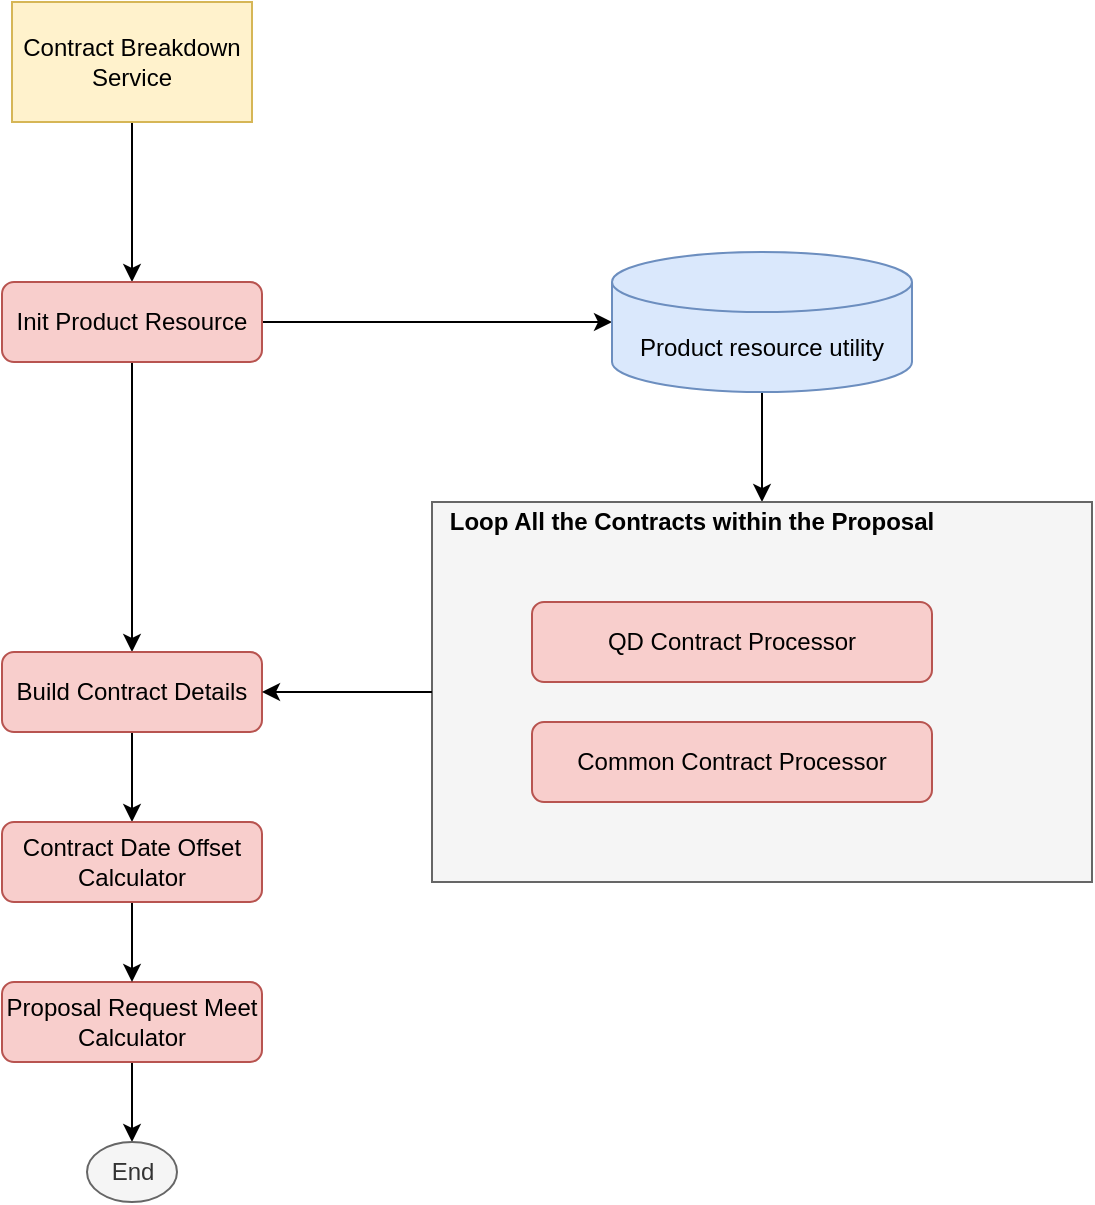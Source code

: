 <mxfile version="14.8.0" type="github">
  <diagram id="DPkHYP2_6Zv_BoQQO5gS" name="Page-1">
    <mxGraphModel dx="1422" dy="882" grid="1" gridSize="10" guides="1" tooltips="1" connect="1" arrows="1" fold="1" page="1" pageScale="1" pageWidth="827" pageHeight="1169" math="0" shadow="0">
      <root>
        <mxCell id="0" />
        <mxCell id="1" parent="0" />
        <mxCell id="yy4q7zGjrKRyUM3oMWu4-5" style="edgeStyle=orthogonalEdgeStyle;rounded=0;orthogonalLoop=1;jettySize=auto;html=1;entryX=0.5;entryY=0;entryDx=0;entryDy=0;" edge="1" parent="1" source="yy4q7zGjrKRyUM3oMWu4-1" target="yy4q7zGjrKRyUM3oMWu4-2">
          <mxGeometry relative="1" as="geometry" />
        </mxCell>
        <mxCell id="yy4q7zGjrKRyUM3oMWu4-1" value="Contract Breakdown Service" style="rounded=0;whiteSpace=wrap;html=1;fillColor=#fff2cc;strokeColor=#d6b656;" vertex="1" parent="1">
          <mxGeometry x="120" y="40" width="120" height="60" as="geometry" />
        </mxCell>
        <mxCell id="yy4q7zGjrKRyUM3oMWu4-3" style="edgeStyle=orthogonalEdgeStyle;rounded=0;orthogonalLoop=1;jettySize=auto;html=1;entryX=0;entryY=0.5;entryDx=0;entryDy=0;entryPerimeter=0;" edge="1" parent="1" source="yy4q7zGjrKRyUM3oMWu4-2" target="yy4q7zGjrKRyUM3oMWu4-4">
          <mxGeometry relative="1" as="geometry">
            <mxPoint x="440" y="200" as="targetPoint" />
          </mxGeometry>
        </mxCell>
        <mxCell id="yy4q7zGjrKRyUM3oMWu4-8" style="edgeStyle=orthogonalEdgeStyle;rounded=0;orthogonalLoop=1;jettySize=auto;html=1;entryX=0.5;entryY=0;entryDx=0;entryDy=0;" edge="1" parent="1" source="yy4q7zGjrKRyUM3oMWu4-2" target="yy4q7zGjrKRyUM3oMWu4-7">
          <mxGeometry relative="1" as="geometry" />
        </mxCell>
        <mxCell id="yy4q7zGjrKRyUM3oMWu4-2" value="Init Product Resource" style="rounded=1;whiteSpace=wrap;html=1;fillColor=#f8cecc;strokeColor=#b85450;" vertex="1" parent="1">
          <mxGeometry x="115" y="180" width="130" height="40" as="geometry" />
        </mxCell>
        <mxCell id="yy4q7zGjrKRyUM3oMWu4-15" style="edgeStyle=orthogonalEdgeStyle;rounded=0;orthogonalLoop=1;jettySize=auto;html=1;" edge="1" parent="1" source="yy4q7zGjrKRyUM3oMWu4-4" target="yy4q7zGjrKRyUM3oMWu4-9">
          <mxGeometry relative="1" as="geometry" />
        </mxCell>
        <mxCell id="yy4q7zGjrKRyUM3oMWu4-4" value="Product resource utility" style="shape=cylinder3;whiteSpace=wrap;html=1;boundedLbl=1;backgroundOutline=1;size=15;fillColor=#dae8fc;strokeColor=#6c8ebf;" vertex="1" parent="1">
          <mxGeometry x="420" y="165" width="150" height="70" as="geometry" />
        </mxCell>
        <mxCell id="yy4q7zGjrKRyUM3oMWu4-20" style="edgeStyle=orthogonalEdgeStyle;rounded=0;orthogonalLoop=1;jettySize=auto;html=1;entryX=0.5;entryY=0;entryDx=0;entryDy=0;" edge="1" parent="1" source="yy4q7zGjrKRyUM3oMWu4-7" target="yy4q7zGjrKRyUM3oMWu4-17">
          <mxGeometry relative="1" as="geometry" />
        </mxCell>
        <mxCell id="yy4q7zGjrKRyUM3oMWu4-7" value="Build Contract Details" style="rounded=1;whiteSpace=wrap;html=1;fillColor=#f8cecc;strokeColor=#b85450;" vertex="1" parent="1">
          <mxGeometry x="115" y="365" width="130" height="40" as="geometry" />
        </mxCell>
        <mxCell id="yy4q7zGjrKRyUM3oMWu4-13" value="" style="group" vertex="1" connectable="0" parent="1">
          <mxGeometry x="330" y="290" width="330" height="190" as="geometry" />
        </mxCell>
        <mxCell id="yy4q7zGjrKRyUM3oMWu4-9" value="" style="rounded=0;whiteSpace=wrap;html=1;fillColor=#f5f5f5;strokeColor=#666666;fontColor=#333333;" vertex="1" parent="yy4q7zGjrKRyUM3oMWu4-13">
          <mxGeometry width="330" height="190" as="geometry" />
        </mxCell>
        <mxCell id="yy4q7zGjrKRyUM3oMWu4-10" value="QD Contract Processor" style="rounded=1;whiteSpace=wrap;html=1;fillColor=#f8cecc;strokeColor=#b85450;" vertex="1" parent="yy4q7zGjrKRyUM3oMWu4-13">
          <mxGeometry x="50" y="50" width="200" height="40" as="geometry" />
        </mxCell>
        <mxCell id="yy4q7zGjrKRyUM3oMWu4-11" value="Common Contract Processor" style="rounded=1;whiteSpace=wrap;html=1;fillColor=#f8cecc;strokeColor=#b85450;" vertex="1" parent="yy4q7zGjrKRyUM3oMWu4-13">
          <mxGeometry x="50" y="110" width="200" height="40" as="geometry" />
        </mxCell>
        <mxCell id="yy4q7zGjrKRyUM3oMWu4-12" value="&lt;b&gt;Loop All the Contracts within the Proposal&lt;/b&gt;" style="text;html=1;strokeColor=none;fillColor=none;align=center;verticalAlign=middle;whiteSpace=wrap;rounded=0;" vertex="1" parent="yy4q7zGjrKRyUM3oMWu4-13">
          <mxGeometry width="260" height="20" as="geometry" />
        </mxCell>
        <mxCell id="yy4q7zGjrKRyUM3oMWu4-14" style="edgeStyle=orthogonalEdgeStyle;rounded=0;orthogonalLoop=1;jettySize=auto;html=1;entryX=1;entryY=0.5;entryDx=0;entryDy=0;" edge="1" parent="1" source="yy4q7zGjrKRyUM3oMWu4-9" target="yy4q7zGjrKRyUM3oMWu4-7">
          <mxGeometry relative="1" as="geometry" />
        </mxCell>
        <mxCell id="yy4q7zGjrKRyUM3oMWu4-19" style="edgeStyle=orthogonalEdgeStyle;rounded=0;orthogonalLoop=1;jettySize=auto;html=1;" edge="1" parent="1" source="yy4q7zGjrKRyUM3oMWu4-16" target="yy4q7zGjrKRyUM3oMWu4-18">
          <mxGeometry relative="1" as="geometry" />
        </mxCell>
        <mxCell id="yy4q7zGjrKRyUM3oMWu4-16" value="Proposal Request Meet Calculator" style="rounded=1;whiteSpace=wrap;html=1;fillColor=#f8cecc;strokeColor=#b85450;" vertex="1" parent="1">
          <mxGeometry x="115" y="530" width="130" height="40" as="geometry" />
        </mxCell>
        <mxCell id="yy4q7zGjrKRyUM3oMWu4-21" style="edgeStyle=orthogonalEdgeStyle;rounded=0;orthogonalLoop=1;jettySize=auto;html=1;" edge="1" parent="1" source="yy4q7zGjrKRyUM3oMWu4-17" target="yy4q7zGjrKRyUM3oMWu4-16">
          <mxGeometry relative="1" as="geometry" />
        </mxCell>
        <mxCell id="yy4q7zGjrKRyUM3oMWu4-17" value="Contract Date Offset Calculator" style="rounded=1;whiteSpace=wrap;html=1;fillColor=#f8cecc;strokeColor=#b85450;" vertex="1" parent="1">
          <mxGeometry x="115" y="450" width="130" height="40" as="geometry" />
        </mxCell>
        <mxCell id="yy4q7zGjrKRyUM3oMWu4-18" value="End" style="ellipse;whiteSpace=wrap;html=1;fillColor=#f5f5f5;strokeColor=#666666;fontColor=#333333;" vertex="1" parent="1">
          <mxGeometry x="157.5" y="610" width="45" height="30" as="geometry" />
        </mxCell>
      </root>
    </mxGraphModel>
  </diagram>
</mxfile>

